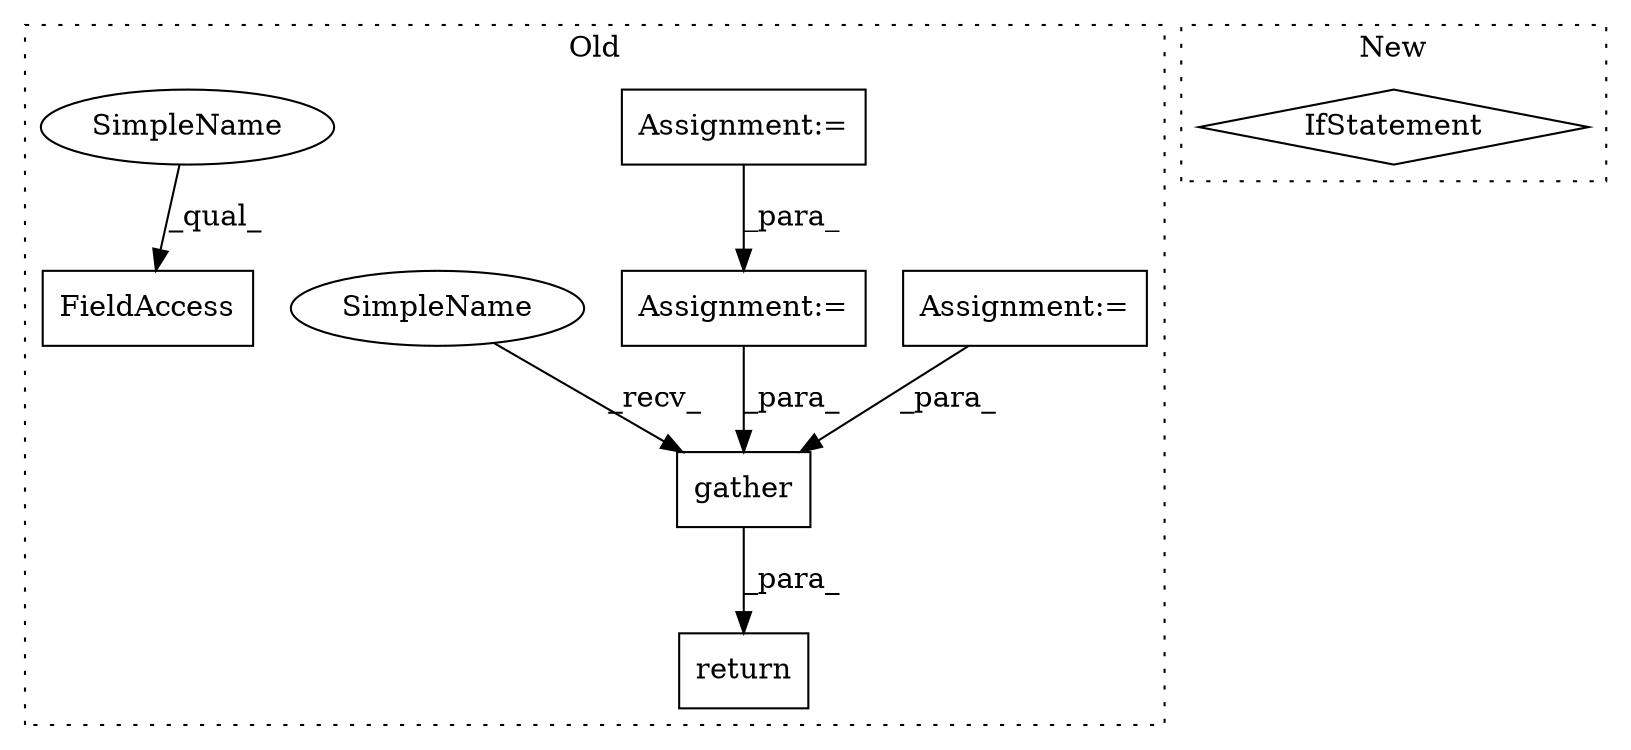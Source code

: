 digraph G {
subgraph cluster0 {
1 [label="gather" a="32" s="3787,3841" l="7,1" shape="box"];
3 [label="Assignment:=" a="7" s="3589" l="1" shape="box"];
4 [label="Assignment:=" a="7" s="3457" l="1" shape="box"];
5 [label="FieldAccess" a="22" s="3681" l="17" shape="box"];
6 [label="Assignment:=" a="7" s="3563" l="1" shape="box"];
7 [label="return" a="41" s="3769" l="7" shape="box"];
8 [label="SimpleName" a="42" s="3776" l="10" shape="ellipse"];
9 [label="SimpleName" a="42" s="3681" l="10" shape="ellipse"];
label = "Old";
style="dotted";
}
subgraph cluster1 {
2 [label="IfStatement" a="25" s="3907,3926" l="4,2" shape="diamond"];
label = "New";
style="dotted";
}
1 -> 7 [label="_para_"];
3 -> 1 [label="_para_"];
4 -> 6 [label="_para_"];
6 -> 1 [label="_para_"];
8 -> 1 [label="_recv_"];
9 -> 5 [label="_qual_"];
}